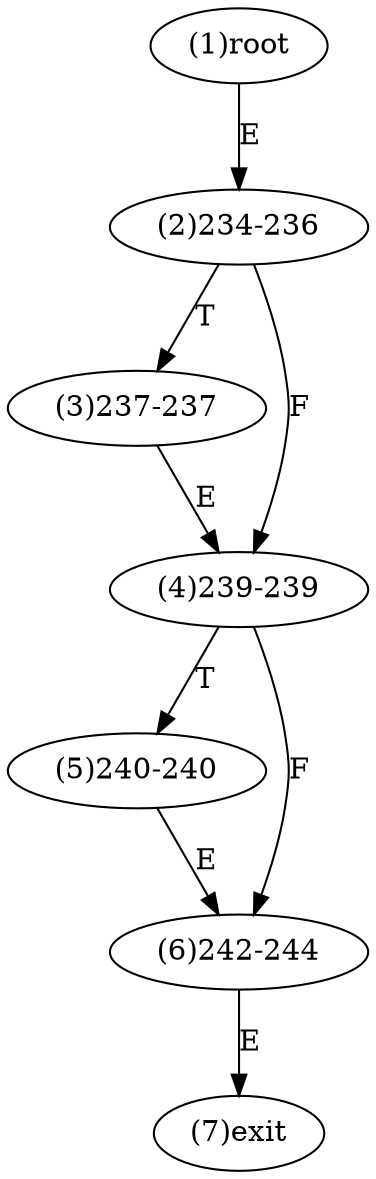 digraph "" { 
1[ label="(1)root"];
2[ label="(2)234-236"];
3[ label="(3)237-237"];
4[ label="(4)239-239"];
5[ label="(5)240-240"];
6[ label="(6)242-244"];
7[ label="(7)exit"];
1->2[ label="E"];
2->4[ label="F"];
2->3[ label="T"];
3->4[ label="E"];
4->6[ label="F"];
4->5[ label="T"];
5->6[ label="E"];
6->7[ label="E"];
}